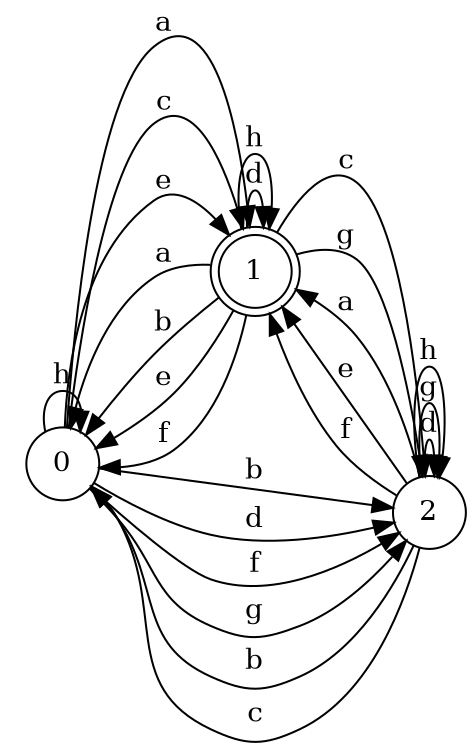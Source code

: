digraph n3_6 {
__start0 [label="" shape="none"];

rankdir=LR;
size="8,5";

s0 [style="filled", color="black", fillcolor="white" shape="circle", label="0"];
s1 [style="rounded,filled", color="black", fillcolor="white" shape="doublecircle", label="1"];
s2 [style="filled", color="black", fillcolor="white" shape="circle", label="2"];
s0 -> s1 [label="a"];
s0 -> s2 [label="b"];
s0 -> s1 [label="c"];
s0 -> s2 [label="d"];
s0 -> s1 [label="e"];
s0 -> s2 [label="f"];
s0 -> s2 [label="g"];
s0 -> s0 [label="h"];
s1 -> s0 [label="a"];
s1 -> s0 [label="b"];
s1 -> s2 [label="c"];
s1 -> s1 [label="d"];
s1 -> s0 [label="e"];
s1 -> s0 [label="f"];
s1 -> s2 [label="g"];
s1 -> s1 [label="h"];
s2 -> s1 [label="a"];
s2 -> s0 [label="b"];
s2 -> s0 [label="c"];
s2 -> s2 [label="d"];
s2 -> s1 [label="e"];
s2 -> s1 [label="f"];
s2 -> s2 [label="g"];
s2 -> s2 [label="h"];

}